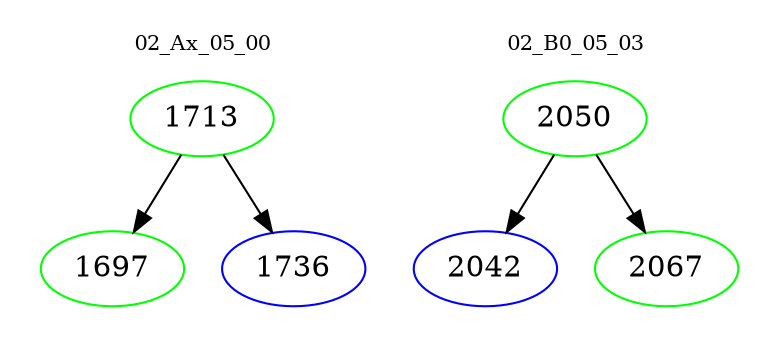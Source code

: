 digraph{
subgraph cluster_0 {
color = white
label = "02_Ax_05_00";
fontsize=10;
T0_1713 [label="1713", color="green"]
T0_1713 -> T0_1697 [color="black"]
T0_1697 [label="1697", color="green"]
T0_1713 -> T0_1736 [color="black"]
T0_1736 [label="1736", color="blue"]
}
subgraph cluster_1 {
color = white
label = "02_B0_05_03";
fontsize=10;
T1_2050 [label="2050", color="green"]
T1_2050 -> T1_2042 [color="black"]
T1_2042 [label="2042", color="blue"]
T1_2050 -> T1_2067 [color="black"]
T1_2067 [label="2067", color="green"]
}
}
